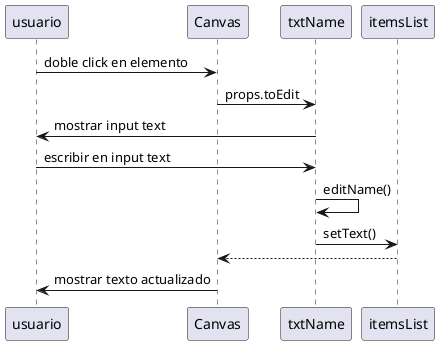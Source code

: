 @startuml changename
    usuario -> Canvas: doble click en elemento
    Canvas -> txtName: props.toEdit
    txtName -> usuario: mostrar input text
    usuario -> txtName: escribir en input text
    txtName -> txtName: editName()
    txtName -> itemsList: setText()
    itemsList --> Canvas 
    Canvas -> usuario: mostrar texto actualizado
@enduml